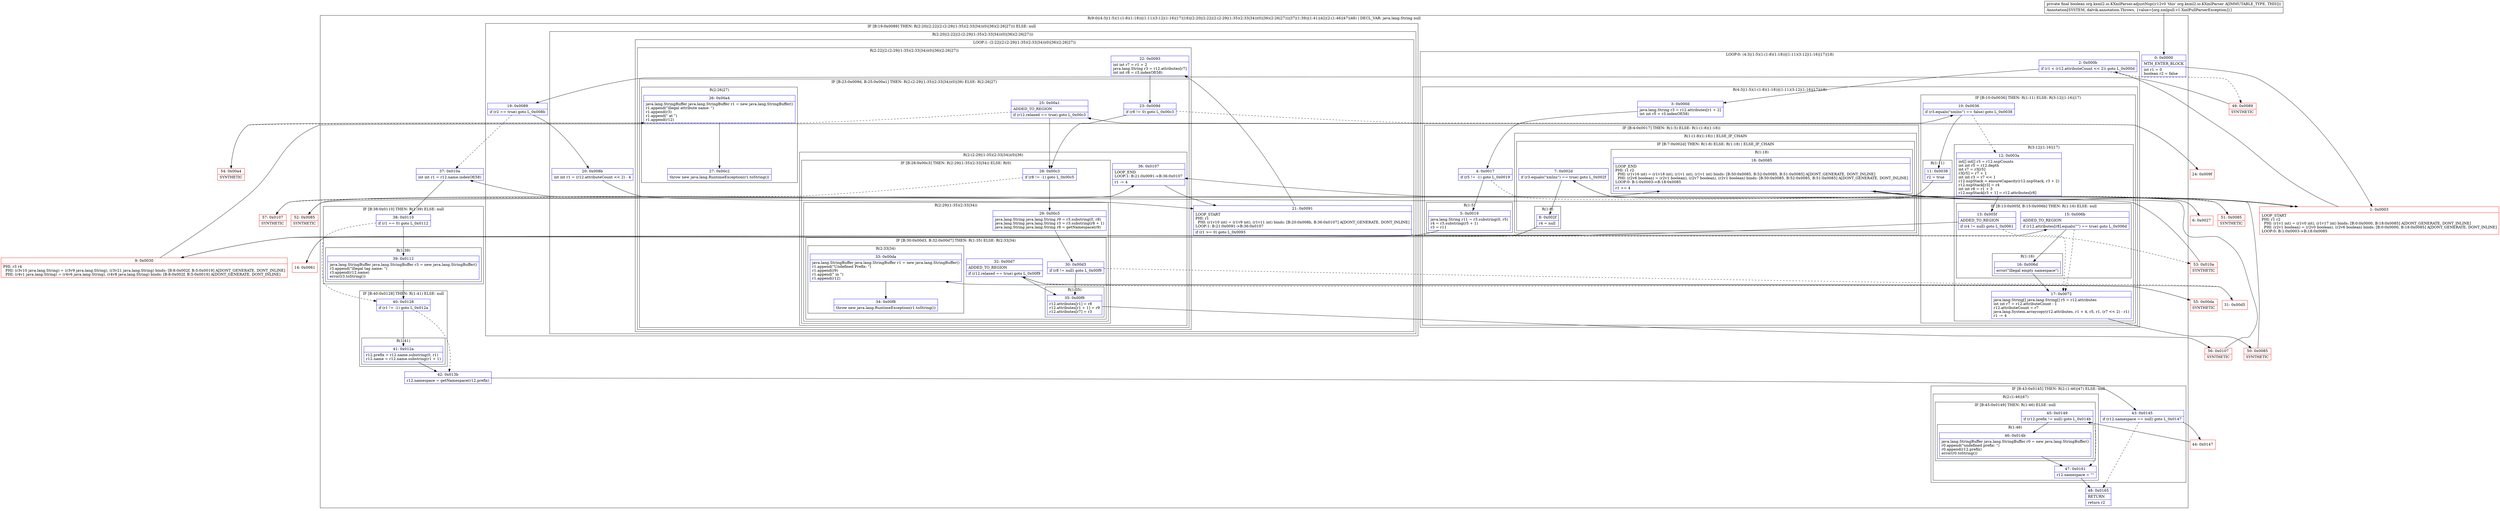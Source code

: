 digraph "CFG fororg.kxml2.io.KXmlParser.adjustNsp()Z" {
subgraph cluster_Region_1298341517 {
label = "R(9:0|(4:3|(1:5)(1:(1:8)(1:18))|(1:11)(3:12|(1:16)|17)|18)|(2:20|(2:22|(2:(2:29|(1:35)(2:33|34))(0)|36)(2:26|27)))|37|(1:39)|(1:41)|42|(2:(1:46)|47)|48) | DECL_VAR: java.lang.String null\l";
node [shape=record,color=blue];
Node_0 [shape=record,label="{0\:\ 0x0000|MTH_ENTER_BLOCK\l|int r1 = 0\lboolean r2 = false\l}"];
subgraph cluster_LoopRegion_1386060724 {
label = "LOOP:0: (4:3|(1:5)(1:(1:8)(1:18))|(1:11)(3:12|(1:16)|17)|18)";
node [shape=record,color=blue];
Node_2 [shape=record,label="{2\:\ 0x000b|if (r1 \< (r12.attributeCount \<\< 2)) goto L_0x000d\l}"];
subgraph cluster_Region_760764039 {
label = "R(4:3|(1:5)(1:(1:8)(1:18))|(1:11)(3:12|(1:16)|17)|18)";
node [shape=record,color=blue];
Node_3 [shape=record,label="{3\:\ 0x000d|java.lang.String r3 = r12.attributes[r1 + 2]\lint int r5 = r3.indexOf(58)\l}"];
subgraph cluster_IfRegion_187900506 {
label = "IF [B:4:0x0017] THEN: R(1:5) ELSE: R(1:(1:8)(1:18))";
node [shape=record,color=blue];
Node_4 [shape=record,label="{4\:\ 0x0017|if (r5 != \-1) goto L_0x0019\l}"];
subgraph cluster_Region_1800903673 {
label = "R(1:5)";
node [shape=record,color=blue];
Node_5 [shape=record,label="{5\:\ 0x0019|java.lang.String r11 = r3.substring(0, r5)\lr4 = r3.substring(r5 + 1)\lr3 = r11\l}"];
}
subgraph cluster_Region_38920979 {
label = "R(1:(1:8)(1:18)) | ELSE_IF_CHAIN\l";
node [shape=record,color=blue];
subgraph cluster_IfRegion_2135243064 {
label = "IF [B:7:0x002d] THEN: R(1:8) ELSE: R(1:18) | ELSE_IF_CHAIN\l";
node [shape=record,color=blue];
Node_7 [shape=record,label="{7\:\ 0x002d|if (r3.equals(\"xmlns\") == true) goto L_0x002f\l}"];
subgraph cluster_Region_1559034006 {
label = "R(1:8)";
node [shape=record,color=blue];
Node_8 [shape=record,label="{8\:\ 0x002f|r4 = null\l}"];
}
subgraph cluster_Region_1938947829 {
label = "R(1:18)";
node [shape=record,color=blue];
Node_18 [shape=record,label="{18\:\ 0x0085|LOOP_END\lPHI: r1 r2 \l  PHI: (r1v16 int) = (r1v18 int), (r1v1 int), (r1v1 int) binds: [B:50:0x0085, B:52:0x0085, B:51:0x0085] A[DONT_GENERATE, DONT_INLINE]\l  PHI: (r2v6 boolean) = (r2v1 boolean), (r2v7 boolean), (r2v1 boolean) binds: [B:50:0x0085, B:52:0x0085, B:51:0x0085] A[DONT_GENERATE, DONT_INLINE]\lLOOP:0: B:1:0x0003\-\>B:18:0x0085\l|r1 += 4\l}"];
}
}
}
}
subgraph cluster_IfRegion_289590928 {
label = "IF [B:10:0x0036] THEN: R(1:11) ELSE: R(3:12|(1:16)|17)";
node [shape=record,color=blue];
Node_10 [shape=record,label="{10\:\ 0x0036|if (r3.equals(\"xmlns\") == false) goto L_0x0038\l}"];
subgraph cluster_Region_780644676 {
label = "R(1:11)";
node [shape=record,color=blue];
Node_11 [shape=record,label="{11\:\ 0x0038|r2 = true\l}"];
}
subgraph cluster_Region_123693732 {
label = "R(3:12|(1:16)|17)";
node [shape=record,color=blue];
Node_12 [shape=record,label="{12\:\ 0x003a|int[] int[] r3 = r12.nspCounts\lint int r5 = r12.depth\lint r7 = r3[r5]\lr3[r5] = r7 + 1\lint int r3 = r7 \<\< 1\lr12.nspStack = ensureCapacity(r12.nspStack, r3 + 2)\lr12.nspStack[r3] = r4\lint int r8 = r1 + 3\lr12.nspStack[r3 + 1] = r12.attributes[r8]\l}"];
subgraph cluster_IfRegion_171345610 {
label = "IF [B:13:0x005f, B:15:0x006b] THEN: R(1:16) ELSE: null";
node [shape=record,color=blue];
Node_13 [shape=record,label="{13\:\ 0x005f|ADDED_TO_REGION\l|if (r4 != null) goto L_0x0061\l}"];
Node_15 [shape=record,label="{15\:\ 0x006b|ADDED_TO_REGION\l|if (r12.attributes[r8].equals(\"\") == true) goto L_0x006d\l}"];
subgraph cluster_Region_175373427 {
label = "R(1:16)";
node [shape=record,color=blue];
Node_16 [shape=record,label="{16\:\ 0x006d|error(\"illegal empty namespace\")\l}"];
}
}
Node_17 [shape=record,label="{17\:\ 0x0072|java.lang.String[] java.lang.String[] r5 = r12.attributes\lint int r7 = r12.attributeCount \- 1\lr12.attributeCount = r7\ljava.lang.System.arraycopy(r12.attributes, r1 + 4, r5, r1, (r7 \<\< 2) \- r1)\lr1 \-= 4\l}"];
}
}
Node_18 [shape=record,label="{18\:\ 0x0085|LOOP_END\lPHI: r1 r2 \l  PHI: (r1v16 int) = (r1v18 int), (r1v1 int), (r1v1 int) binds: [B:50:0x0085, B:52:0x0085, B:51:0x0085] A[DONT_GENERATE, DONT_INLINE]\l  PHI: (r2v6 boolean) = (r2v1 boolean), (r2v7 boolean), (r2v1 boolean) binds: [B:50:0x0085, B:52:0x0085, B:51:0x0085] A[DONT_GENERATE, DONT_INLINE]\lLOOP:0: B:1:0x0003\-\>B:18:0x0085\l|r1 += 4\l}"];
}
}
subgraph cluster_IfRegion_1090791037 {
label = "IF [B:19:0x0089] THEN: R(2:20|(2:22|(2:(2:29|(1:35)(2:33|34))(0)|36)(2:26|27))) ELSE: null";
node [shape=record,color=blue];
Node_19 [shape=record,label="{19\:\ 0x0089|if (r2 == true) goto L_0x008b\l}"];
subgraph cluster_Region_1033313047 {
label = "R(2:20|(2:22|(2:(2:29|(1:35)(2:33|34))(0)|36)(2:26|27)))";
node [shape=record,color=blue];
Node_20 [shape=record,label="{20\:\ 0x008b|int int r1 = (r12.attributeCount \<\< 2) \- 4\l}"];
subgraph cluster_LoopRegion_1656943321 {
label = "LOOP:1: (2:22|(2:(2:29|(1:35)(2:33|34))(0)|36)(2:26|27))";
node [shape=record,color=blue];
Node_21 [shape=record,label="{21\:\ 0x0091|LOOP_START\lPHI: r1 \l  PHI: (r1v10 int) = (r1v9 int), (r1v11 int) binds: [B:20:0x008b, B:36:0x0107] A[DONT_GENERATE, DONT_INLINE]\lLOOP:1: B:21:0x0091\-\>B:36:0x0107\l|if (r1 \>= 0) goto L_0x0093\l}"];
subgraph cluster_Region_1548095121 {
label = "R(2:22|(2:(2:29|(1:35)(2:33|34))(0)|36)(2:26|27))";
node [shape=record,color=blue];
Node_22 [shape=record,label="{22\:\ 0x0093|int int r7 = r1 + 2\ljava.lang.String r3 = r12.attributes[r7]\lint int r8 = r3.indexOf(58)\l}"];
subgraph cluster_IfRegion_2142594648 {
label = "IF [B:23:0x009d, B:25:0x00a1] THEN: R(2:(2:29|(1:35)(2:33|34))(0)|36) ELSE: R(2:26|27)";
node [shape=record,color=blue];
Node_23 [shape=record,label="{23\:\ 0x009d|if (r8 != 0) goto L_0x00c3\l}"];
Node_25 [shape=record,label="{25\:\ 0x00a1|ADDED_TO_REGION\l|if (r12.relaxed == true) goto L_0x00c3\l}"];
subgraph cluster_Region_963694893 {
label = "R(2:(2:29|(1:35)(2:33|34))(0)|36)";
node [shape=record,color=blue];
subgraph cluster_IfRegion_1103800722 {
label = "IF [B:28:0x00c3] THEN: R(2:29|(1:35)(2:33|34)) ELSE: R(0)";
node [shape=record,color=blue];
Node_28 [shape=record,label="{28\:\ 0x00c3|if (r8 != \-1) goto L_0x00c5\l}"];
subgraph cluster_Region_1716171272 {
label = "R(2:29|(1:35)(2:33|34))";
node [shape=record,color=blue];
Node_29 [shape=record,label="{29\:\ 0x00c5|java.lang.String java.lang.String r9 = r3.substring(0, r8)\ljava.lang.String java.lang.String r3 = r3.substring(r8 + 1)\ljava.lang.String java.lang.String r8 = getNamespace(r9)\l}"];
subgraph cluster_IfRegion_1065659895 {
label = "IF [B:30:0x00d3, B:32:0x00d7] THEN: R(1:35) ELSE: R(2:33|34)";
node [shape=record,color=blue];
Node_30 [shape=record,label="{30\:\ 0x00d3|if (r8 != null) goto L_0x00f9\l}"];
Node_32 [shape=record,label="{32\:\ 0x00d7|ADDED_TO_REGION\l|if (r12.relaxed == true) goto L_0x00f9\l}"];
subgraph cluster_Region_1502411181 {
label = "R(1:35)";
node [shape=record,color=blue];
Node_35 [shape=record,label="{35\:\ 0x00f9|r12.attributes[r1] = r8\lr12.attributes[r1 + 1] = r9\lr12.attributes[r7] = r3\l}"];
}
subgraph cluster_Region_1914935633 {
label = "R(2:33|34)";
node [shape=record,color=blue];
Node_33 [shape=record,label="{33\:\ 0x00da|java.lang.StringBuffer java.lang.StringBuffer r1 = new java.lang.StringBuffer()\lr1.append(\"Undefined Prefix: \")\lr1.append(r9)\lr1.append(\" in \")\lr1.append(r12)\l}"];
Node_34 [shape=record,label="{34\:\ 0x00f8|throw new java.lang.RuntimeException(r1.toString())\l}"];
}
}
}
subgraph cluster_Region_474200198 {
label = "R(0)";
node [shape=record,color=blue];
}
}
Node_36 [shape=record,label="{36\:\ 0x0107|LOOP_END\lLOOP:1: B:21:0x0091\-\>B:36:0x0107\l|r1 \-= 4\l}"];
}
subgraph cluster_Region_325832738 {
label = "R(2:26|27)";
node [shape=record,color=blue];
Node_26 [shape=record,label="{26\:\ 0x00a4|java.lang.StringBuffer java.lang.StringBuffer r1 = new java.lang.StringBuffer()\lr1.append(\"illegal attribute name: \")\lr1.append(r3)\lr1.append(\" at \")\lr1.append(r12)\l}"];
Node_27 [shape=record,label="{27\:\ 0x00c2|throw new java.lang.RuntimeException(r1.toString())\l}"];
}
}
}
}
}
}
Node_37 [shape=record,label="{37\:\ 0x010a|int int r1 = r12.name.indexOf(58)\l}"];
subgraph cluster_IfRegion_1030913715 {
label = "IF [B:38:0x0110] THEN: R(1:39) ELSE: null";
node [shape=record,color=blue];
Node_38 [shape=record,label="{38\:\ 0x0110|if (r1 == 0) goto L_0x0112\l}"];
subgraph cluster_Region_1592531674 {
label = "R(1:39)";
node [shape=record,color=blue];
Node_39 [shape=record,label="{39\:\ 0x0112|java.lang.StringBuffer java.lang.StringBuffer r3 = new java.lang.StringBuffer()\lr3.append(\"illegal tag name: \")\lr3.append(r12.name)\lerror(r3.toString())\l}"];
}
}
subgraph cluster_IfRegion_51122834 {
label = "IF [B:40:0x0128] THEN: R(1:41) ELSE: null";
node [shape=record,color=blue];
Node_40 [shape=record,label="{40\:\ 0x0128|if (r1 != \-1) goto L_0x012a\l}"];
subgraph cluster_Region_278044198 {
label = "R(1:41)";
node [shape=record,color=blue];
Node_41 [shape=record,label="{41\:\ 0x012a|r12.prefix = r12.name.substring(0, r1)\lr12.name = r12.name.substring(r1 + 1)\l}"];
}
}
Node_42 [shape=record,label="{42\:\ 0x013b|r12.namespace = getNamespace(r12.prefix)\l}"];
subgraph cluster_IfRegion_816912369 {
label = "IF [B:43:0x0145] THEN: R(2:(1:46)|47) ELSE: null";
node [shape=record,color=blue];
Node_43 [shape=record,label="{43\:\ 0x0145|if (r12.namespace == null) goto L_0x0147\l}"];
subgraph cluster_Region_1039479695 {
label = "R(2:(1:46)|47)";
node [shape=record,color=blue];
subgraph cluster_IfRegion_678481958 {
label = "IF [B:45:0x0149] THEN: R(1:46) ELSE: null";
node [shape=record,color=blue];
Node_45 [shape=record,label="{45\:\ 0x0149|if (r12.prefix != null) goto L_0x014b\l}"];
subgraph cluster_Region_1883596167 {
label = "R(1:46)";
node [shape=record,color=blue];
Node_46 [shape=record,label="{46\:\ 0x014b|java.lang.StringBuffer java.lang.StringBuffer r0 = new java.lang.StringBuffer()\lr0.append(\"undefined prefix: \")\lr0.append(r12.prefix)\lerror(r0.toString())\l}"];
}
}
Node_47 [shape=record,label="{47\:\ 0x0161|r12.namespace = \"\"\l}"];
}
}
Node_48 [shape=record,label="{48\:\ 0x0165|RETURN\l|return r2\l}"];
}
Node_1 [shape=record,color=red,label="{1\:\ 0x0003|LOOP_START\lPHI: r1 r2 \l  PHI: (r1v1 int) = (r1v0 int), (r1v17 int) binds: [B:0:0x0000, B:18:0x0085] A[DONT_GENERATE, DONT_INLINE]\l  PHI: (r2v1 boolean) = (r2v0 boolean), (r2v6 boolean) binds: [B:0:0x0000, B:18:0x0085] A[DONT_GENERATE, DONT_INLINE]\lLOOP:0: B:1:0x0003\-\>B:18:0x0085\l}"];
Node_6 [shape=record,color=red,label="{6\:\ 0x0027}"];
Node_9 [shape=record,color=red,label="{9\:\ 0x0030|PHI: r3 r4 \l  PHI: (r3v10 java.lang.String) = (r3v9 java.lang.String), (r3v21 java.lang.String) binds: [B:8:0x002f, B:5:0x0019] A[DONT_GENERATE, DONT_INLINE]\l  PHI: (r4v1 java.lang.String) = (r4v6 java.lang.String), (r4v8 java.lang.String) binds: [B:8:0x002f, B:5:0x0019] A[DONT_GENERATE, DONT_INLINE]\l}"];
Node_14 [shape=record,color=red,label="{14\:\ 0x0061}"];
Node_24 [shape=record,color=red,label="{24\:\ 0x009f}"];
Node_31 [shape=record,color=red,label="{31\:\ 0x00d5}"];
Node_44 [shape=record,color=red,label="{44\:\ 0x0147}"];
Node_49 [shape=record,color=red,label="{49\:\ 0x0089|SYNTHETIC\l}"];
Node_50 [shape=record,color=red,label="{50\:\ 0x0085|SYNTHETIC\l}"];
Node_51 [shape=record,color=red,label="{51\:\ 0x0085|SYNTHETIC\l}"];
Node_52 [shape=record,color=red,label="{52\:\ 0x0085|SYNTHETIC\l}"];
Node_53 [shape=record,color=red,label="{53\:\ 0x010a|SYNTHETIC\l}"];
Node_54 [shape=record,color=red,label="{54\:\ 0x00a4|SYNTHETIC\l}"];
Node_55 [shape=record,color=red,label="{55\:\ 0x00da|SYNTHETIC\l}"];
Node_56 [shape=record,color=red,label="{56\:\ 0x0107|SYNTHETIC\l}"];
Node_57 [shape=record,color=red,label="{57\:\ 0x0107|SYNTHETIC\l}"];
MethodNode[shape=record,label="{private final boolean org.kxml2.io.KXmlParser.adjustNsp((r12v0 'this' org.kxml2.io.KXmlParser A[IMMUTABLE_TYPE, THIS]))  | Annotation[SYSTEM, dalvik.annotation.Throws, \{value=[org.xmlpull.v1.XmlPullParserException]\}]\l}"];
MethodNode -> Node_0;
Node_0 -> Node_1;
Node_2 -> Node_3;
Node_2 -> Node_49[style=dashed];
Node_3 -> Node_4;
Node_4 -> Node_5;
Node_4 -> Node_6[style=dashed];
Node_5 -> Node_9;
Node_7 -> Node_8;
Node_7 -> Node_51[style=dashed];
Node_8 -> Node_9;
Node_18 -> Node_1;
Node_10 -> Node_11;
Node_10 -> Node_12[style=dashed];
Node_11 -> Node_52;
Node_12 -> Node_13;
Node_13 -> Node_14;
Node_13 -> Node_17[style=dashed];
Node_15 -> Node_16;
Node_15 -> Node_17[style=dashed];
Node_16 -> Node_17;
Node_17 -> Node_50;
Node_18 -> Node_1;
Node_19 -> Node_20;
Node_19 -> Node_37[style=dashed];
Node_20 -> Node_21;
Node_21 -> Node_22;
Node_21 -> Node_53[style=dashed];
Node_22 -> Node_23;
Node_23 -> Node_24[style=dashed];
Node_23 -> Node_28;
Node_25 -> Node_28;
Node_25 -> Node_54[style=dashed];
Node_28 -> Node_29;
Node_28 -> Node_57[style=dashed];
Node_29 -> Node_30;
Node_30 -> Node_31[style=dashed];
Node_30 -> Node_35;
Node_32 -> Node_35;
Node_32 -> Node_55[style=dashed];
Node_35 -> Node_56;
Node_33 -> Node_34;
Node_36 -> Node_21;
Node_26 -> Node_27;
Node_37 -> Node_38;
Node_38 -> Node_39;
Node_38 -> Node_40[style=dashed];
Node_39 -> Node_40;
Node_40 -> Node_41;
Node_40 -> Node_42[style=dashed];
Node_41 -> Node_42;
Node_42 -> Node_43;
Node_43 -> Node_44;
Node_43 -> Node_48[style=dashed];
Node_45 -> Node_46;
Node_45 -> Node_47[style=dashed];
Node_46 -> Node_47;
Node_47 -> Node_48;
Node_1 -> Node_2;
Node_6 -> Node_7;
Node_9 -> Node_10;
Node_14 -> Node_15;
Node_24 -> Node_25;
Node_31 -> Node_32;
Node_44 -> Node_45;
Node_49 -> Node_19;
Node_50 -> Node_18;
Node_51 -> Node_18;
Node_52 -> Node_18;
Node_53 -> Node_37;
Node_54 -> Node_26;
Node_55 -> Node_33;
Node_56 -> Node_36;
Node_57 -> Node_36;
}

